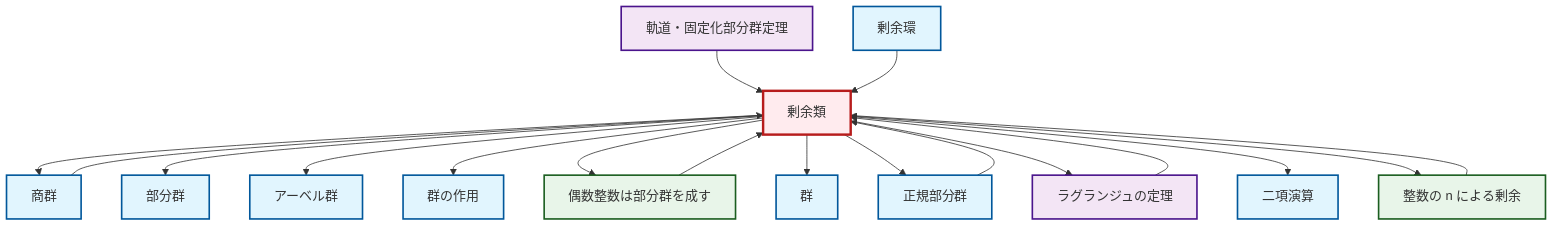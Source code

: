 graph TD
    classDef definition fill:#e1f5fe,stroke:#01579b,stroke-width:2px
    classDef theorem fill:#f3e5f5,stroke:#4a148c,stroke-width:2px
    classDef axiom fill:#fff3e0,stroke:#e65100,stroke-width:2px
    classDef example fill:#e8f5e9,stroke:#1b5e20,stroke-width:2px
    classDef current fill:#ffebee,stroke:#b71c1c,stroke-width:3px
    def-binary-operation["二項演算"]:::definition
    def-group["群"]:::definition
    def-abelian-group["アーベル群"]:::definition
    thm-orbit-stabilizer["軌道・固定化部分群定理"]:::theorem
    ex-quotient-integers-mod-n["整数の n による剰余"]:::example
    ex-even-integers-subgroup["偶数整数は部分群を成す"]:::example
    def-subgroup["部分群"]:::definition
    def-quotient-group["商群"]:::definition
    def-coset["剰余類"]:::definition
    def-group-action["群の作用"]:::definition
    thm-lagrange["ラグランジュの定理"]:::theorem
    def-quotient-ring["剰余環"]:::definition
    def-normal-subgroup["正規部分群"]:::definition
    ex-quotient-integers-mod-n --> def-coset
    def-coset --> def-quotient-group
    def-coset --> def-subgroup
    ex-even-integers-subgroup --> def-coset
    def-coset --> def-abelian-group
    thm-orbit-stabilizer --> def-coset
    def-coset --> def-group-action
    def-coset --> ex-even-integers-subgroup
    thm-lagrange --> def-coset
    def-coset --> def-group
    def-quotient-ring --> def-coset
    def-quotient-group --> def-coset
    def-coset --> def-normal-subgroup
    def-coset --> thm-lagrange
    def-coset --> def-binary-operation
    def-coset --> ex-quotient-integers-mod-n
    def-normal-subgroup --> def-coset
    class def-coset current